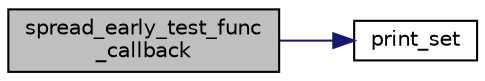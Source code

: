 digraph "spread_early_test_func_callback"
{
  edge [fontname="Helvetica",fontsize="10",labelfontname="Helvetica",labelfontsize="10"];
  node [fontname="Helvetica",fontsize="10",shape=record];
  rankdir="LR";
  Node2643 [label="spread_early_test_func\l_callback",height=0.2,width=0.4,color="black", fillcolor="grey75", style="filled", fontcolor="black"];
  Node2643 -> Node2644 [color="midnightblue",fontsize="10",style="solid",fontname="Helvetica"];
  Node2644 [label="print_set",height=0.2,width=0.4,color="black", fillcolor="white", style="filled",URL="$d0/dd1/blt_8h.html#a8c1a5fc71aea7ff31d181f0103196a24"];
}
